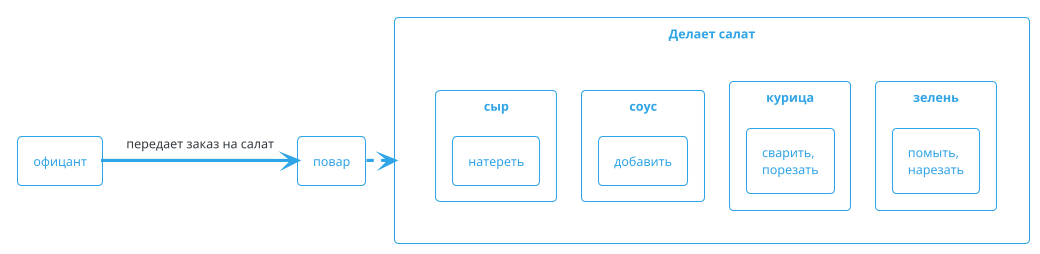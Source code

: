 @startuml
!theme cerulean-outline
skinparam componentStyle rectangle
component "Делает салат" {
   component "зелень" {
[помыть, \nнарезать]
}
   component "курица" {
      [сварить, \nпорезать]

}
   component "соус"{
[добавить]
}
   component "сыр"{
 [натереть]
}

}
[офицант]->[повар]: передает заказ на салат
[повар].>[Делает салат]
@enduml